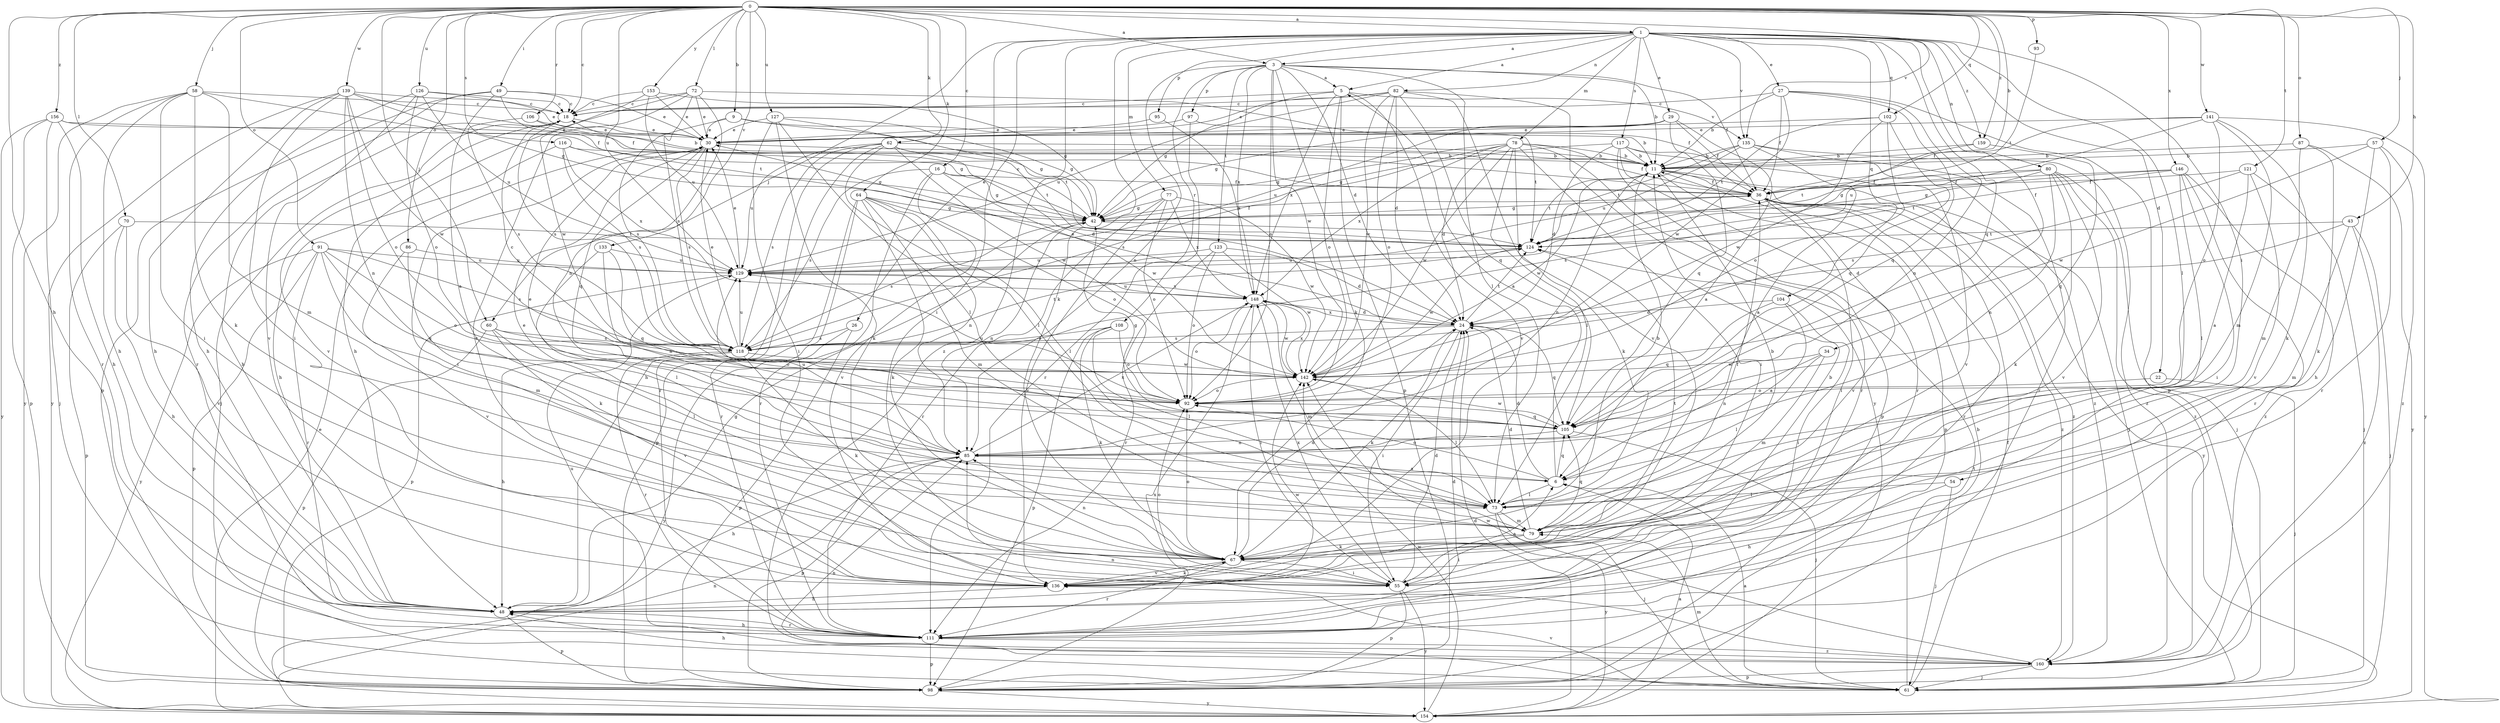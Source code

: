 strict digraph  {
0;
1;
3;
5;
6;
9;
11;
16;
18;
22;
24;
26;
27;
29;
30;
34;
36;
42;
43;
48;
49;
54;
55;
57;
58;
60;
61;
62;
64;
67;
70;
72;
73;
77;
78;
79;
80;
82;
85;
86;
87;
91;
92;
93;
95;
97;
98;
102;
104;
105;
106;
108;
111;
116;
117;
118;
121;
123;
124;
126;
127;
129;
133;
135;
136;
139;
141;
142;
146;
148;
153;
154;
156;
159;
160;
0 -> 1  [label=a];
0 -> 3  [label=a];
0 -> 9  [label=b];
0 -> 11  [label=b];
0 -> 16  [label=c];
0 -> 18  [label=c];
0 -> 43  [label=h];
0 -> 48  [label=h];
0 -> 49  [label=i];
0 -> 57  [label=j];
0 -> 58  [label=j];
0 -> 60  [label=j];
0 -> 62  [label=k];
0 -> 64  [label=k];
0 -> 70  [label=l];
0 -> 72  [label=l];
0 -> 86  [label=o];
0 -> 87  [label=o];
0 -> 91  [label=o];
0 -> 93  [label=p];
0 -> 102  [label=q];
0 -> 106  [label=r];
0 -> 116  [label=s];
0 -> 121  [label=t];
0 -> 126  [label=u];
0 -> 127  [label=u];
0 -> 129  [label=u];
0 -> 133  [label=v];
0 -> 135  [label=v];
0 -> 139  [label=w];
0 -> 141  [label=w];
0 -> 146  [label=x];
0 -> 153  [label=y];
0 -> 156  [label=z];
0 -> 159  [label=z];
1 -> 3  [label=a];
1 -> 5  [label=a];
1 -> 22  [label=d];
1 -> 26  [label=e];
1 -> 27  [label=e];
1 -> 29  [label=e];
1 -> 34  [label=f];
1 -> 54  [label=i];
1 -> 55  [label=i];
1 -> 60  [label=j];
1 -> 67  [label=k];
1 -> 73  [label=l];
1 -> 77  [label=m];
1 -> 78  [label=m];
1 -> 80  [label=n];
1 -> 82  [label=n];
1 -> 95  [label=p];
1 -> 102  [label=q];
1 -> 104  [label=q];
1 -> 105  [label=q];
1 -> 117  [label=s];
1 -> 135  [label=v];
1 -> 159  [label=z];
1 -> 160  [label=z];
3 -> 5  [label=a];
3 -> 11  [label=b];
3 -> 24  [label=d];
3 -> 36  [label=f];
3 -> 67  [label=k];
3 -> 73  [label=l];
3 -> 85  [label=n];
3 -> 92  [label=o];
3 -> 97  [label=p];
3 -> 108  [label=r];
3 -> 123  [label=t];
3 -> 142  [label=w];
3 -> 148  [label=x];
5 -> 18  [label=c];
5 -> 42  [label=g];
5 -> 92  [label=o];
5 -> 98  [label=p];
5 -> 135  [label=v];
5 -> 136  [label=v];
5 -> 148  [label=x];
6 -> 5  [label=a];
6 -> 24  [label=d];
6 -> 73  [label=l];
6 -> 92  [label=o];
6 -> 105  [label=q];
9 -> 11  [label=b];
9 -> 30  [label=e];
9 -> 42  [label=g];
9 -> 118  [label=s];
11 -> 36  [label=f];
11 -> 61  [label=j];
11 -> 85  [label=n];
11 -> 98  [label=p];
11 -> 124  [label=t];
11 -> 142  [label=w];
11 -> 160  [label=z];
16 -> 36  [label=f];
16 -> 42  [label=g];
16 -> 111  [label=r];
16 -> 118  [label=s];
16 -> 136  [label=v];
16 -> 142  [label=w];
18 -> 30  [label=e];
18 -> 48  [label=h];
18 -> 61  [label=j];
18 -> 118  [label=s];
18 -> 136  [label=v];
22 -> 61  [label=j];
22 -> 92  [label=o];
24 -> 30  [label=e];
24 -> 55  [label=i];
24 -> 67  [label=k];
24 -> 105  [label=q];
24 -> 118  [label=s];
24 -> 124  [label=t];
24 -> 148  [label=x];
26 -> 98  [label=p];
26 -> 118  [label=s];
26 -> 154  [label=y];
27 -> 11  [label=b];
27 -> 18  [label=c];
27 -> 36  [label=f];
27 -> 85  [label=n];
27 -> 98  [label=p];
27 -> 105  [label=q];
27 -> 142  [label=w];
29 -> 6  [label=a];
29 -> 30  [label=e];
29 -> 36  [label=f];
29 -> 42  [label=g];
29 -> 105  [label=q];
29 -> 129  [label=u];
30 -> 11  [label=b];
30 -> 55  [label=i];
30 -> 105  [label=q];
30 -> 118  [label=s];
34 -> 73  [label=l];
34 -> 79  [label=m];
34 -> 85  [label=n];
34 -> 142  [label=w];
36 -> 42  [label=g];
36 -> 55  [label=i];
36 -> 111  [label=r];
36 -> 136  [label=v];
36 -> 154  [label=y];
36 -> 160  [label=z];
42 -> 18  [label=c];
42 -> 36  [label=f];
42 -> 85  [label=n];
42 -> 118  [label=s];
42 -> 124  [label=t];
43 -> 24  [label=d];
43 -> 61  [label=j];
43 -> 79  [label=m];
43 -> 124  [label=t];
43 -> 160  [label=z];
48 -> 42  [label=g];
48 -> 98  [label=p];
48 -> 111  [label=r];
48 -> 142  [label=w];
49 -> 6  [label=a];
49 -> 18  [label=c];
49 -> 30  [label=e];
49 -> 98  [label=p];
49 -> 111  [label=r];
49 -> 124  [label=t];
54 -> 48  [label=h];
54 -> 61  [label=j];
54 -> 73  [label=l];
55 -> 6  [label=a];
55 -> 11  [label=b];
55 -> 24  [label=d];
55 -> 92  [label=o];
55 -> 98  [label=p];
55 -> 148  [label=x];
55 -> 154  [label=y];
57 -> 11  [label=b];
57 -> 48  [label=h];
57 -> 111  [label=r];
57 -> 142  [label=w];
57 -> 160  [label=z];
58 -> 18  [label=c];
58 -> 36  [label=f];
58 -> 48  [label=h];
58 -> 55  [label=i];
58 -> 67  [label=k];
58 -> 79  [label=m];
58 -> 111  [label=r];
58 -> 154  [label=y];
60 -> 73  [label=l];
60 -> 92  [label=o];
60 -> 98  [label=p];
60 -> 118  [label=s];
60 -> 136  [label=v];
61 -> 6  [label=a];
61 -> 36  [label=f];
61 -> 79  [label=m];
61 -> 85  [label=n];
61 -> 124  [label=t];
61 -> 136  [label=v];
62 -> 11  [label=b];
62 -> 24  [label=d];
62 -> 48  [label=h];
62 -> 73  [label=l];
62 -> 111  [label=r];
62 -> 118  [label=s];
62 -> 124  [label=t];
62 -> 129  [label=u];
62 -> 142  [label=w];
64 -> 42  [label=g];
64 -> 67  [label=k];
64 -> 73  [label=l];
64 -> 79  [label=m];
64 -> 85  [label=n];
64 -> 92  [label=o];
64 -> 98  [label=p];
64 -> 111  [label=r];
67 -> 24  [label=d];
67 -> 55  [label=i];
67 -> 85  [label=n];
67 -> 92  [label=o];
67 -> 111  [label=r];
67 -> 124  [label=t];
67 -> 136  [label=v];
70 -> 48  [label=h];
70 -> 98  [label=p];
70 -> 124  [label=t];
70 -> 136  [label=v];
72 -> 18  [label=c];
72 -> 30  [label=e];
72 -> 36  [label=f];
72 -> 48  [label=h];
72 -> 85  [label=n];
72 -> 118  [label=s];
72 -> 136  [label=v];
73 -> 11  [label=b];
73 -> 30  [label=e];
73 -> 61  [label=j];
73 -> 79  [label=m];
73 -> 154  [label=y];
77 -> 42  [label=g];
77 -> 92  [label=o];
77 -> 111  [label=r];
77 -> 136  [label=v];
77 -> 142  [label=w];
77 -> 148  [label=x];
78 -> 11  [label=b];
78 -> 24  [label=d];
78 -> 36  [label=f];
78 -> 42  [label=g];
78 -> 55  [label=i];
78 -> 67  [label=k];
78 -> 73  [label=l];
78 -> 111  [label=r];
78 -> 118  [label=s];
78 -> 142  [label=w];
78 -> 148  [label=x];
79 -> 11  [label=b];
79 -> 24  [label=d];
79 -> 36  [label=f];
79 -> 55  [label=i];
79 -> 67  [label=k];
79 -> 105  [label=q];
80 -> 36  [label=f];
80 -> 42  [label=g];
80 -> 61  [label=j];
80 -> 67  [label=k];
80 -> 85  [label=n];
80 -> 118  [label=s];
80 -> 136  [label=v];
80 -> 160  [label=z];
82 -> 18  [label=c];
82 -> 24  [label=d];
82 -> 30  [label=e];
82 -> 92  [label=o];
82 -> 105  [label=q];
82 -> 129  [label=u];
82 -> 136  [label=v];
82 -> 142  [label=w];
82 -> 154  [label=y];
85 -> 6  [label=a];
85 -> 30  [label=e];
85 -> 48  [label=h];
85 -> 98  [label=p];
85 -> 129  [label=u];
85 -> 148  [label=x];
86 -> 67  [label=k];
86 -> 129  [label=u];
86 -> 136  [label=v];
87 -> 11  [label=b];
87 -> 67  [label=k];
87 -> 79  [label=m];
87 -> 154  [label=y];
91 -> 79  [label=m];
91 -> 92  [label=o];
91 -> 98  [label=p];
91 -> 105  [label=q];
91 -> 111  [label=r];
91 -> 118  [label=s];
91 -> 129  [label=u];
91 -> 154  [label=y];
92 -> 105  [label=q];
92 -> 129  [label=u];
93 -> 124  [label=t];
95 -> 30  [label=e];
95 -> 148  [label=x];
97 -> 30  [label=e];
97 -> 111  [label=r];
97 -> 124  [label=t];
98 -> 11  [label=b];
98 -> 148  [label=x];
98 -> 154  [label=y];
102 -> 30  [label=e];
102 -> 92  [label=o];
102 -> 105  [label=q];
102 -> 124  [label=t];
102 -> 142  [label=w];
104 -> 6  [label=a];
104 -> 24  [label=d];
104 -> 55  [label=i];
104 -> 105  [label=q];
105 -> 42  [label=g];
105 -> 61  [label=j];
105 -> 85  [label=n];
105 -> 142  [label=w];
106 -> 30  [label=e];
106 -> 42  [label=g];
106 -> 118  [label=s];
108 -> 67  [label=k];
108 -> 73  [label=l];
108 -> 92  [label=o];
108 -> 98  [label=p];
108 -> 118  [label=s];
111 -> 24  [label=d];
111 -> 48  [label=h];
111 -> 98  [label=p];
111 -> 160  [label=z];
116 -> 11  [label=b];
116 -> 42  [label=g];
116 -> 48  [label=h];
116 -> 118  [label=s];
116 -> 148  [label=x];
117 -> 11  [label=b];
117 -> 24  [label=d];
117 -> 42  [label=g];
117 -> 98  [label=p];
117 -> 111  [label=r];
117 -> 136  [label=v];
117 -> 160  [label=z];
118 -> 30  [label=e];
118 -> 48  [label=h];
118 -> 67  [label=k];
118 -> 111  [label=r];
118 -> 124  [label=t];
118 -> 129  [label=u];
118 -> 142  [label=w];
121 -> 6  [label=a];
121 -> 36  [label=f];
121 -> 61  [label=j];
121 -> 118  [label=s];
121 -> 136  [label=v];
123 -> 24  [label=d];
123 -> 92  [label=o];
123 -> 111  [label=r];
123 -> 129  [label=u];
123 -> 142  [label=w];
124 -> 129  [label=u];
124 -> 142  [label=w];
126 -> 18  [label=c];
126 -> 30  [label=e];
126 -> 48  [label=h];
126 -> 92  [label=o];
126 -> 129  [label=u];
126 -> 136  [label=v];
127 -> 30  [label=e];
127 -> 42  [label=g];
127 -> 55  [label=i];
127 -> 67  [label=k];
127 -> 73  [label=l];
127 -> 124  [label=t];
129 -> 30  [label=e];
129 -> 98  [label=p];
129 -> 148  [label=x];
133 -> 73  [label=l];
133 -> 85  [label=n];
133 -> 105  [label=q];
133 -> 129  [label=u];
135 -> 6  [label=a];
135 -> 11  [label=b];
135 -> 111  [label=r];
135 -> 124  [label=t];
135 -> 129  [label=u];
135 -> 160  [label=z];
136 -> 48  [label=h];
136 -> 67  [label=k];
139 -> 18  [label=c];
139 -> 36  [label=f];
139 -> 42  [label=g];
139 -> 48  [label=h];
139 -> 55  [label=i];
139 -> 85  [label=n];
139 -> 92  [label=o];
139 -> 142  [label=w];
139 -> 154  [label=y];
141 -> 30  [label=e];
141 -> 36  [label=f];
141 -> 67  [label=k];
141 -> 79  [label=m];
141 -> 92  [label=o];
141 -> 129  [label=u];
141 -> 154  [label=y];
142 -> 18  [label=c];
142 -> 73  [label=l];
142 -> 92  [label=o];
142 -> 148  [label=x];
146 -> 36  [label=f];
146 -> 42  [label=g];
146 -> 55  [label=i];
146 -> 73  [label=l];
146 -> 111  [label=r];
146 -> 124  [label=t];
146 -> 160  [label=z];
148 -> 24  [label=d];
148 -> 55  [label=i];
148 -> 79  [label=m];
148 -> 92  [label=o];
148 -> 129  [label=u];
148 -> 142  [label=w];
153 -> 18  [label=c];
153 -> 30  [label=e];
153 -> 42  [label=g];
153 -> 129  [label=u];
153 -> 142  [label=w];
154 -> 6  [label=a];
154 -> 24  [label=d];
154 -> 30  [label=e];
154 -> 85  [label=n];
154 -> 142  [label=w];
156 -> 11  [label=b];
156 -> 30  [label=e];
156 -> 48  [label=h];
156 -> 61  [label=j];
156 -> 98  [label=p];
156 -> 154  [label=y];
159 -> 11  [label=b];
159 -> 105  [label=q];
159 -> 124  [label=t];
160 -> 48  [label=h];
160 -> 61  [label=j];
160 -> 85  [label=n];
160 -> 98  [label=p];
160 -> 129  [label=u];
160 -> 142  [label=w];
}
